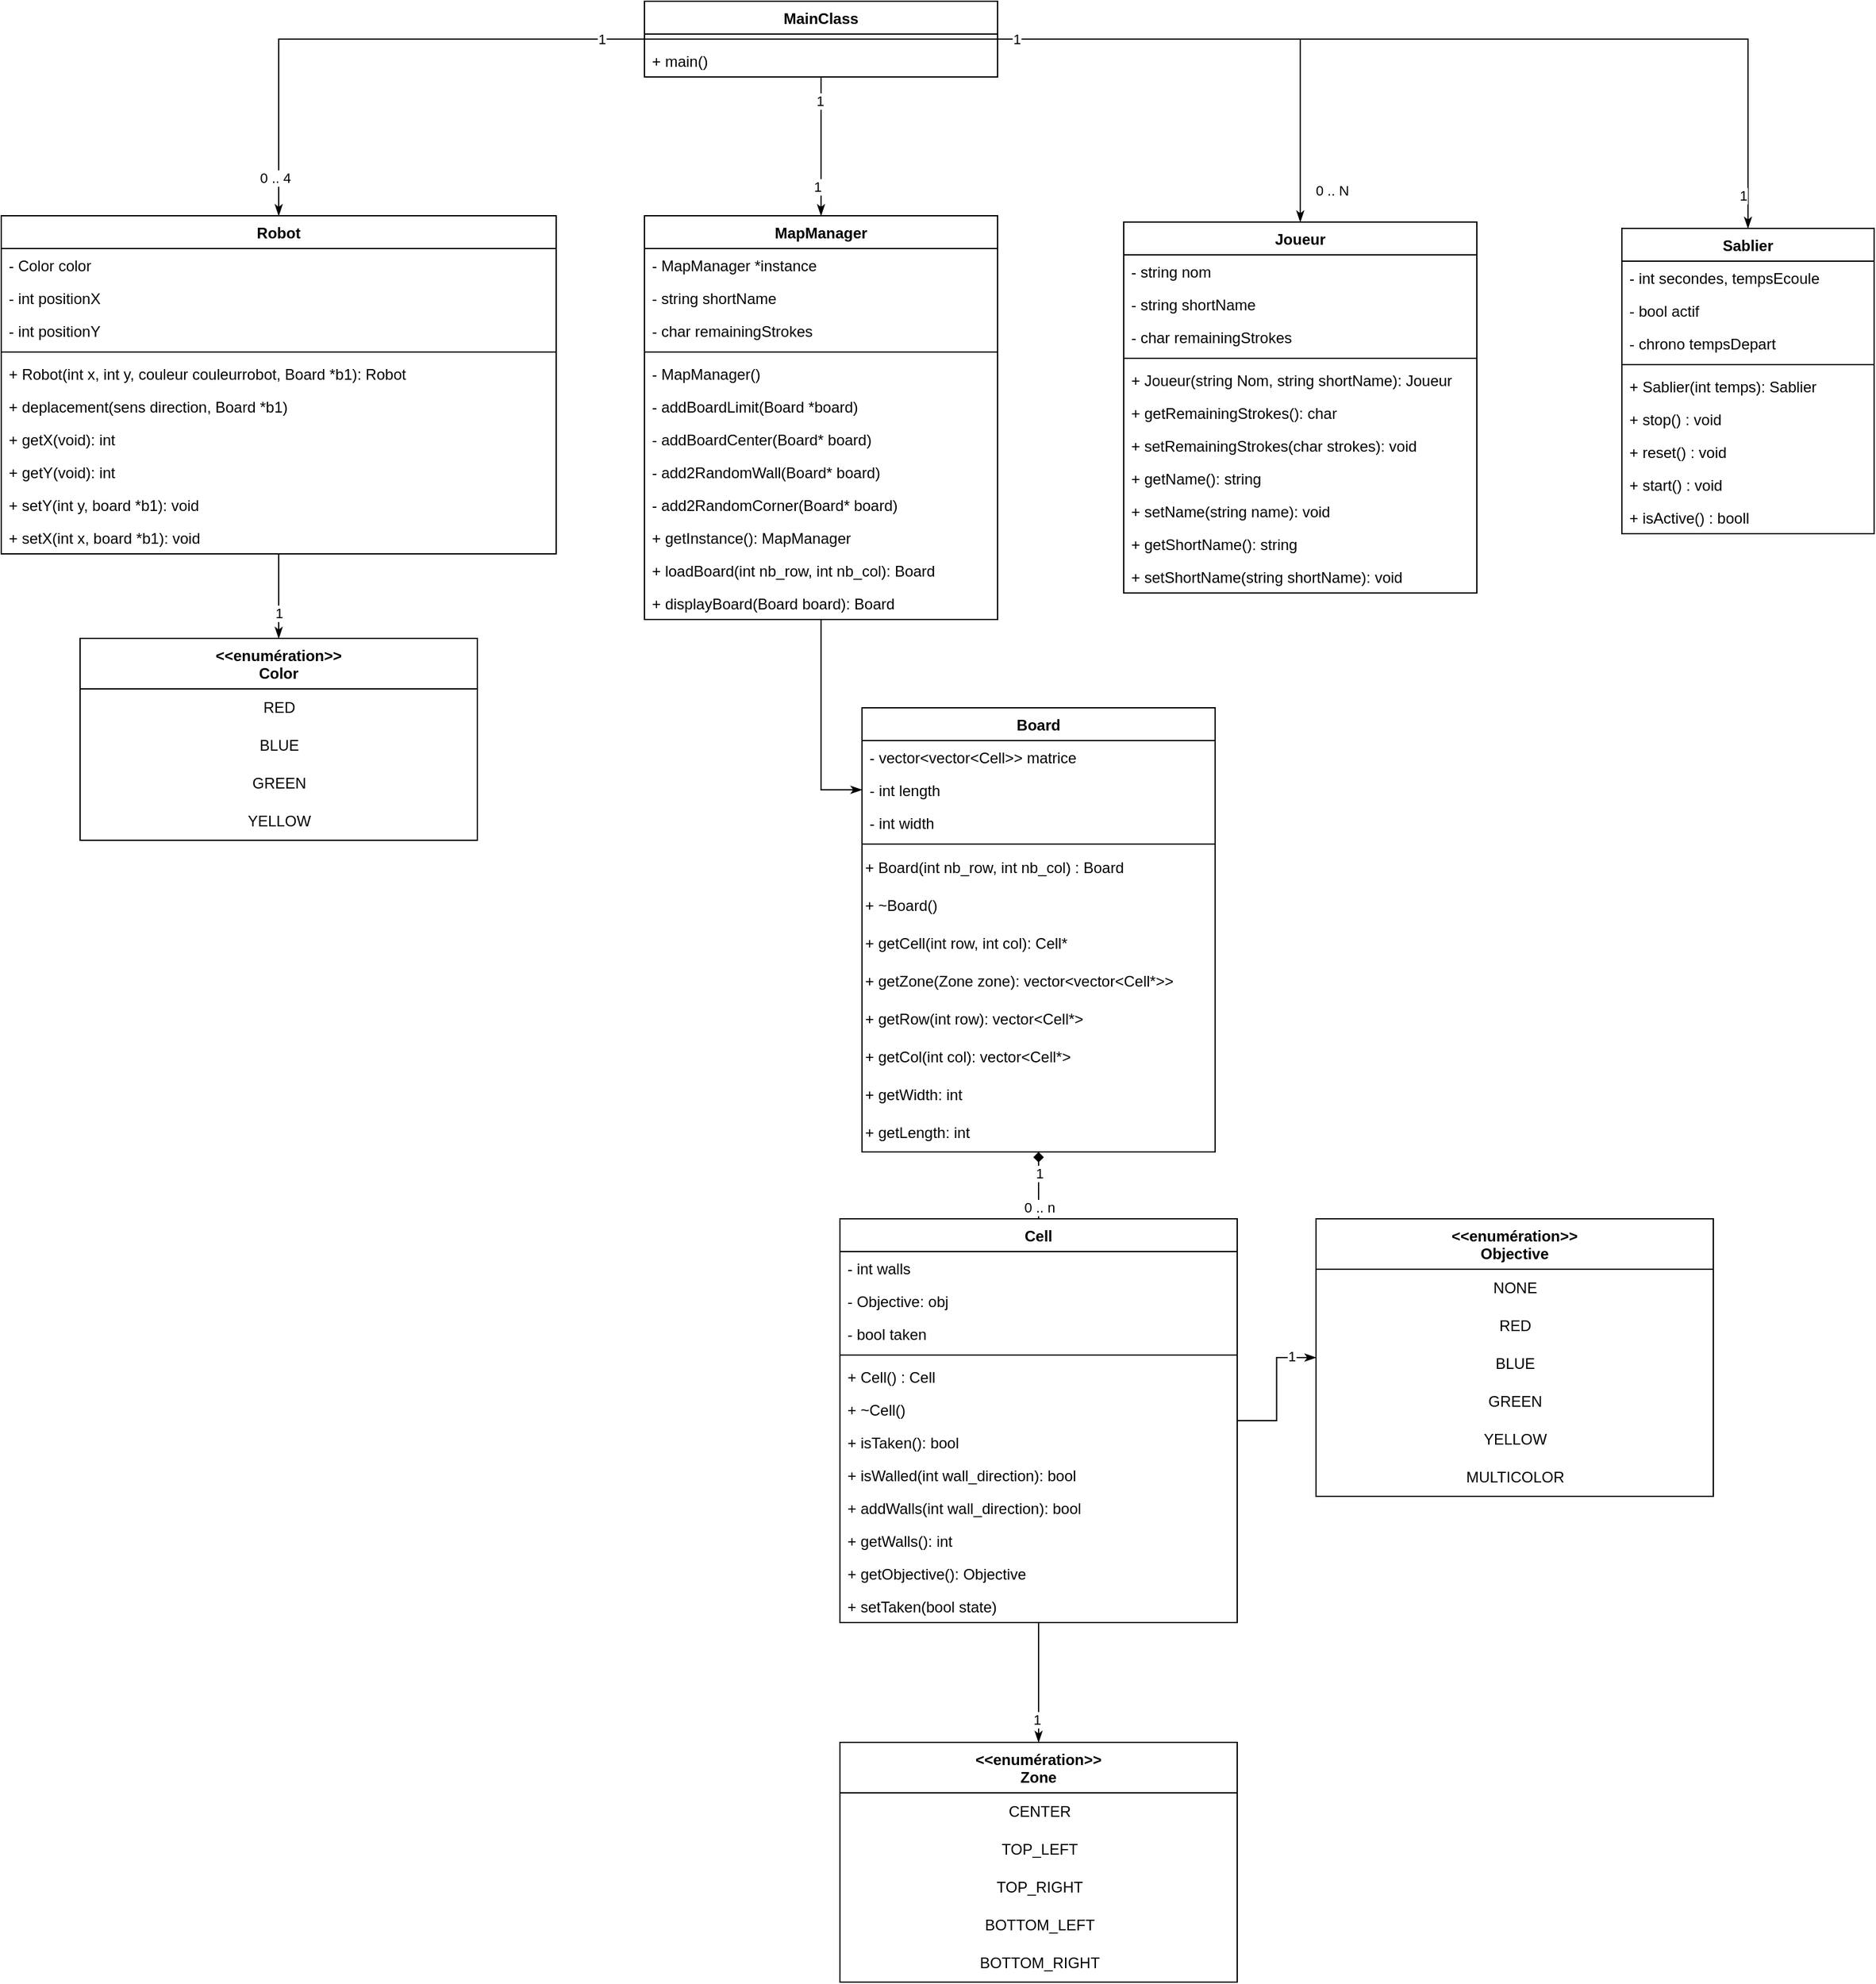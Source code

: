 <mxfile version="20.8.16" type="device"><diagram id="C5RBs43oDa-KdzZeNtuy" name="Page-1"><mxGraphModel dx="2590" dy="3853" grid="1" gridSize="5" guides="1" tooltips="1" connect="1" arrows="1" fold="1" page="1" pageScale="1" pageWidth="827" pageHeight="1169" math="0" shadow="0"><root><mxCell id="WIyWlLk6GJQsqaUBKTNV-0"/><mxCell id="WIyWlLk6GJQsqaUBKTNV-1" parent="WIyWlLk6GJQsqaUBKTNV-0"/><mxCell id="kGTKdqGAtXXIWbEYTYYq-64" style="edgeStyle=orthogonalEdgeStyle;rounded=0;orthogonalLoop=1;jettySize=auto;html=1;entryX=0.5;entryY=0;entryDx=0;entryDy=0;endArrow=classicThin;endFill=1;" edge="1" parent="WIyWlLk6GJQsqaUBKTNV-1" source="GsOjT6ji4VNVu-HKlKDl-31" target="kGTKdqGAtXXIWbEYTYYq-52"><mxGeometry relative="1" as="geometry"/></mxCell><mxCell id="kGTKdqGAtXXIWbEYTYYq-89" value="1" style="edgeLabel;html=1;align=center;verticalAlign=middle;resizable=0;points=[];" vertex="1" connectable="0" parent="kGTKdqGAtXXIWbEYTYYq-64"><mxGeometry x="0.223" y="1" relative="1" as="geometry"><mxPoint x="-1" y="6" as="offset"/></mxGeometry></mxCell><mxCell id="GsOjT6ji4VNVu-HKlKDl-31" value="Robot" style="swimlane;fontStyle=1;align=center;verticalAlign=top;childLayout=stackLayout;horizontal=1;startSize=26;horizontalStack=0;resizeParent=1;resizeParentMax=0;resizeLast=0;collapsible=1;marginBottom=0;" parent="WIyWlLk6GJQsqaUBKTNV-1" vertex="1"><mxGeometry x="45" y="-1730" width="440" height="268" as="geometry"/></mxCell><mxCell id="GsOjT6ji4VNVu-HKlKDl-32" value="- Color color" style="text;strokeColor=none;fillColor=none;align=left;verticalAlign=top;spacingLeft=4;spacingRight=4;overflow=hidden;rotatable=0;points=[[0,0.5],[1,0.5]];portConstraint=eastwest;" parent="GsOjT6ji4VNVu-HKlKDl-31" vertex="1"><mxGeometry y="26" width="440" height="26" as="geometry"/></mxCell><mxCell id="GsOjT6ji4VNVu-HKlKDl-35" value="- int positionX" style="text;strokeColor=none;fillColor=none;align=left;verticalAlign=top;spacingLeft=4;spacingRight=4;overflow=hidden;rotatable=0;points=[[0,0.5],[1,0.5]];portConstraint=eastwest;" parent="GsOjT6ji4VNVu-HKlKDl-31" vertex="1"><mxGeometry y="52" width="440" height="26" as="geometry"/></mxCell><mxCell id="kGTKdqGAtXXIWbEYTYYq-59" value="- int positionY" style="text;strokeColor=none;fillColor=none;align=left;verticalAlign=top;spacingLeft=4;spacingRight=4;overflow=hidden;rotatable=0;points=[[0,0.5],[1,0.5]];portConstraint=eastwest;" vertex="1" parent="GsOjT6ji4VNVu-HKlKDl-31"><mxGeometry y="78" width="440" height="26" as="geometry"/></mxCell><mxCell id="GsOjT6ji4VNVu-HKlKDl-33" value="" style="line;strokeWidth=1;fillColor=none;align=left;verticalAlign=middle;spacingTop=-1;spacingLeft=3;spacingRight=3;rotatable=0;labelPosition=right;points=[];portConstraint=eastwest;strokeColor=inherit;" parent="GsOjT6ji4VNVu-HKlKDl-31" vertex="1"><mxGeometry y="104" width="440" height="8" as="geometry"/></mxCell><mxCell id="GsOjT6ji4VNVu-HKlKDl-34" value="+ Robot(int x, int y, couleur couleurrobot, Board *b1): Robot" style="text;strokeColor=none;fillColor=none;align=left;verticalAlign=top;spacingLeft=4;spacingRight=4;overflow=hidden;rotatable=0;points=[[0,0.5],[1,0.5]];portConstraint=eastwest;" parent="GsOjT6ji4VNVu-HKlKDl-31" vertex="1"><mxGeometry y="112" width="440" height="26" as="geometry"/></mxCell><mxCell id="GsOjT6ji4VNVu-HKlKDl-37" value="+ deplacement(sens direction, Board *b1)" style="text;strokeColor=none;fillColor=none;align=left;verticalAlign=top;spacingLeft=4;spacingRight=4;overflow=hidden;rotatable=0;points=[[0,0.5],[1,0.5]];portConstraint=eastwest;" parent="GsOjT6ji4VNVu-HKlKDl-31" vertex="1"><mxGeometry y="138" width="440" height="26" as="geometry"/></mxCell><mxCell id="P2Kz9CgFFw4W3umTqdZ6-0" value="+ getX(void): int" style="text;strokeColor=none;fillColor=none;align=left;verticalAlign=top;spacingLeft=4;spacingRight=4;overflow=hidden;rotatable=0;points=[[0,0.5],[1,0.5]];portConstraint=eastwest;" parent="GsOjT6ji4VNVu-HKlKDl-31" vertex="1"><mxGeometry y="164" width="440" height="26" as="geometry"/></mxCell><mxCell id="P2Kz9CgFFw4W3umTqdZ6-1" value="+ getY(void): int" style="text;strokeColor=none;fillColor=none;align=left;verticalAlign=top;spacingLeft=4;spacingRight=4;overflow=hidden;rotatable=0;points=[[0,0.5],[1,0.5]];portConstraint=eastwest;" parent="GsOjT6ji4VNVu-HKlKDl-31" vertex="1"><mxGeometry y="190" width="440" height="26" as="geometry"/></mxCell><mxCell id="P2Kz9CgFFw4W3umTqdZ6-2" value="+ setY(int y, board *b1): void" style="text;strokeColor=none;fillColor=none;align=left;verticalAlign=top;spacingLeft=4;spacingRight=4;overflow=hidden;rotatable=0;points=[[0,0.5],[1,0.5]];portConstraint=eastwest;" parent="GsOjT6ji4VNVu-HKlKDl-31" vertex="1"><mxGeometry y="216" width="440" height="26" as="geometry"/></mxCell><mxCell id="P2Kz9CgFFw4W3umTqdZ6-3" value="+ setX(int x, board *b1): void" style="text;strokeColor=none;fillColor=none;align=left;verticalAlign=top;spacingLeft=4;spacingRight=4;overflow=hidden;rotatable=0;points=[[0,0.5],[1,0.5]];portConstraint=eastwest;" parent="GsOjT6ji4VNVu-HKlKDl-31" vertex="1"><mxGeometry y="242" width="440" height="26" as="geometry"/></mxCell><mxCell id="GsOjT6ji4VNVu-HKlKDl-38" value="Sablier" style="swimlane;fontStyle=1;align=center;verticalAlign=top;childLayout=stackLayout;horizontal=1;startSize=26;horizontalStack=0;resizeParent=1;resizeParentMax=0;resizeLast=0;collapsible=1;marginBottom=0;" parent="WIyWlLk6GJQsqaUBKTNV-1" vertex="1"><mxGeometry x="1330" y="-1720" width="200" height="242" as="geometry"/></mxCell><mxCell id="GsOjT6ji4VNVu-HKlKDl-39" value="- int secondes, tempsEcoule&#10;" style="text;strokeColor=none;fillColor=none;align=left;verticalAlign=top;spacingLeft=4;spacingRight=4;overflow=hidden;rotatable=0;points=[[0,0.5],[1,0.5]];portConstraint=eastwest;" parent="GsOjT6ji4VNVu-HKlKDl-38" vertex="1"><mxGeometry y="26" width="200" height="26" as="geometry"/></mxCell><mxCell id="GsOjT6ji4VNVu-HKlKDl-40" value="- bool actif" style="text;strokeColor=none;fillColor=none;align=left;verticalAlign=top;spacingLeft=4;spacingRight=4;overflow=hidden;rotatable=0;points=[[0,0.5],[1,0.5]];portConstraint=eastwest;" parent="GsOjT6ji4VNVu-HKlKDl-38" vertex="1"><mxGeometry y="52" width="200" height="26" as="geometry"/></mxCell><mxCell id="P2Kz9CgFFw4W3umTqdZ6-4" value="- chrono tempsDepart" style="text;strokeColor=none;fillColor=none;align=left;verticalAlign=top;spacingLeft=4;spacingRight=4;overflow=hidden;rotatable=0;points=[[0,0.5],[1,0.5]];portConstraint=eastwest;" parent="GsOjT6ji4VNVu-HKlKDl-38" vertex="1"><mxGeometry y="78" width="200" height="26" as="geometry"/></mxCell><mxCell id="GsOjT6ji4VNVu-HKlKDl-41" value="" style="line;strokeWidth=1;fillColor=none;align=left;verticalAlign=middle;spacingTop=-1;spacingLeft=3;spacingRight=3;rotatable=0;labelPosition=right;points=[];portConstraint=eastwest;strokeColor=inherit;" parent="GsOjT6ji4VNVu-HKlKDl-38" vertex="1"><mxGeometry y="104" width="200" height="8" as="geometry"/></mxCell><mxCell id="GsOjT6ji4VNVu-HKlKDl-42" value="+ Sablier(int temps): Sablier" style="text;strokeColor=none;fillColor=none;align=left;verticalAlign=top;spacingLeft=4;spacingRight=4;overflow=hidden;rotatable=0;points=[[0,0.5],[1,0.5]];portConstraint=eastwest;" parent="GsOjT6ji4VNVu-HKlKDl-38" vertex="1"><mxGeometry y="112" width="200" height="26" as="geometry"/></mxCell><mxCell id="GsOjT6ji4VNVu-HKlKDl-45" value="+ stop() : void" style="text;strokeColor=none;fillColor=none;align=left;verticalAlign=top;spacingLeft=4;spacingRight=4;overflow=hidden;rotatable=0;points=[[0,0.5],[1,0.5]];portConstraint=eastwest;" parent="GsOjT6ji4VNVu-HKlKDl-38" vertex="1"><mxGeometry y="138" width="200" height="26" as="geometry"/></mxCell><mxCell id="GsOjT6ji4VNVu-HKlKDl-46" value="+ reset() : void" style="text;strokeColor=none;fillColor=none;align=left;verticalAlign=top;spacingLeft=4;spacingRight=4;overflow=hidden;rotatable=0;points=[[0,0.5],[1,0.5]];portConstraint=eastwest;" parent="GsOjT6ji4VNVu-HKlKDl-38" vertex="1"><mxGeometry y="164" width="200" height="26" as="geometry"/></mxCell><mxCell id="GsOjT6ji4VNVu-HKlKDl-43" value="+ start() : void" style="text;strokeColor=none;fillColor=none;align=left;verticalAlign=top;spacingLeft=4;spacingRight=4;overflow=hidden;rotatable=0;points=[[0,0.5],[1,0.5]];portConstraint=eastwest;" parent="GsOjT6ji4VNVu-HKlKDl-38" vertex="1"><mxGeometry y="190" width="200" height="26" as="geometry"/></mxCell><mxCell id="GsOjT6ji4VNVu-HKlKDl-44" value="+ isActive() : booll" style="text;strokeColor=none;fillColor=none;align=left;verticalAlign=top;spacingLeft=4;spacingRight=4;overflow=hidden;rotatable=0;points=[[0,0.5],[1,0.5]];portConstraint=eastwest;" parent="GsOjT6ji4VNVu-HKlKDl-38" vertex="1"><mxGeometry y="216" width="200" height="26" as="geometry"/></mxCell><mxCell id="GsOjT6ji4VNVu-HKlKDl-47" value="Joueur" style="swimlane;fontStyle=1;align=center;verticalAlign=top;childLayout=stackLayout;horizontal=1;startSize=26;horizontalStack=0;resizeParent=1;resizeParentMax=0;resizeLast=0;collapsible=1;marginBottom=0;" parent="WIyWlLk6GJQsqaUBKTNV-1" vertex="1"><mxGeometry x="935" y="-1725" width="280" height="294" as="geometry"/></mxCell><mxCell id="GsOjT6ji4VNVu-HKlKDl-48" value="- string nom" style="text;strokeColor=none;fillColor=none;align=left;verticalAlign=top;spacingLeft=4;spacingRight=4;overflow=hidden;rotatable=0;points=[[0,0.5],[1,0.5]];portConstraint=eastwest;" parent="GsOjT6ji4VNVu-HKlKDl-47" vertex="1"><mxGeometry y="26" width="280" height="26" as="geometry"/></mxCell><mxCell id="GsOjT6ji4VNVu-HKlKDl-49" value="- string shortName" style="text;strokeColor=none;fillColor=none;align=left;verticalAlign=top;spacingLeft=4;spacingRight=4;overflow=hidden;rotatable=0;points=[[0,0.5],[1,0.5]];portConstraint=eastwest;" parent="GsOjT6ji4VNVu-HKlKDl-47" vertex="1"><mxGeometry y="52" width="280" height="26" as="geometry"/></mxCell><mxCell id="GsOjT6ji4VNVu-HKlKDl-53" value="- char remainingStrokes" style="text;strokeColor=none;fillColor=none;align=left;verticalAlign=top;spacingLeft=4;spacingRight=4;overflow=hidden;rotatable=0;points=[[0,0.5],[1,0.5]];portConstraint=eastwest;" parent="GsOjT6ji4VNVu-HKlKDl-47" vertex="1"><mxGeometry y="78" width="280" height="26" as="geometry"/></mxCell><mxCell id="GsOjT6ji4VNVu-HKlKDl-50" value="" style="line;strokeWidth=1;fillColor=none;align=left;verticalAlign=middle;spacingTop=-1;spacingLeft=3;spacingRight=3;rotatable=0;labelPosition=right;points=[];portConstraint=eastwest;strokeColor=inherit;" parent="GsOjT6ji4VNVu-HKlKDl-47" vertex="1"><mxGeometry y="104" width="280" height="8" as="geometry"/></mxCell><mxCell id="GsOjT6ji4VNVu-HKlKDl-51" value="+ Joueur(string Nom, string shortName): Joueur" style="text;strokeColor=none;fillColor=none;align=left;verticalAlign=top;spacingLeft=4;spacingRight=4;overflow=hidden;rotatable=0;points=[[0,0.5],[1,0.5]];portConstraint=eastwest;" parent="GsOjT6ji4VNVu-HKlKDl-47" vertex="1"><mxGeometry y="112" width="280" height="26" as="geometry"/></mxCell><mxCell id="GsOjT6ji4VNVu-HKlKDl-54" value="+ getRemainingStrokes(): char" style="text;strokeColor=none;fillColor=none;align=left;verticalAlign=top;spacingLeft=4;spacingRight=4;overflow=hidden;rotatable=0;points=[[0,0.5],[1,0.5]];portConstraint=eastwest;" parent="GsOjT6ji4VNVu-HKlKDl-47" vertex="1"><mxGeometry y="138" width="280" height="26" as="geometry"/></mxCell><mxCell id="GsOjT6ji4VNVu-HKlKDl-55" value="+ setRemainingStrokes(char strokes): void" style="text;strokeColor=none;fillColor=none;align=left;verticalAlign=top;spacingLeft=4;spacingRight=4;overflow=hidden;rotatable=0;points=[[0,0.5],[1,0.5]];portConstraint=eastwest;" parent="GsOjT6ji4VNVu-HKlKDl-47" vertex="1"><mxGeometry y="164" width="280" height="26" as="geometry"/></mxCell><mxCell id="GsOjT6ji4VNVu-HKlKDl-56" value="+ getName(): string" style="text;strokeColor=none;fillColor=none;align=left;verticalAlign=top;spacingLeft=4;spacingRight=4;overflow=hidden;rotatable=0;points=[[0,0.5],[1,0.5]];portConstraint=eastwest;" parent="GsOjT6ji4VNVu-HKlKDl-47" vertex="1"><mxGeometry y="190" width="280" height="26" as="geometry"/></mxCell><mxCell id="GsOjT6ji4VNVu-HKlKDl-58" value="+ setName(string name): void" style="text;strokeColor=none;fillColor=none;align=left;verticalAlign=top;spacingLeft=4;spacingRight=4;overflow=hidden;rotatable=0;points=[[0,0.5],[1,0.5]];portConstraint=eastwest;" parent="GsOjT6ji4VNVu-HKlKDl-47" vertex="1"><mxGeometry y="216" width="280" height="26" as="geometry"/></mxCell><mxCell id="GsOjT6ji4VNVu-HKlKDl-59" value="+ getShortName(): string" style="text;strokeColor=none;fillColor=none;align=left;verticalAlign=top;spacingLeft=4;spacingRight=4;overflow=hidden;rotatable=0;points=[[0,0.5],[1,0.5]];portConstraint=eastwest;" parent="GsOjT6ji4VNVu-HKlKDl-47" vertex="1"><mxGeometry y="242" width="280" height="26" as="geometry"/></mxCell><mxCell id="GsOjT6ji4VNVu-HKlKDl-57" value="+ setShortName(string shortName): void" style="text;strokeColor=none;fillColor=none;align=left;verticalAlign=top;spacingLeft=4;spacingRight=4;overflow=hidden;rotatable=0;points=[[0,0.5],[1,0.5]];portConstraint=eastwest;" parent="GsOjT6ji4VNVu-HKlKDl-47" vertex="1"><mxGeometry y="268" width="280" height="26" as="geometry"/></mxCell><mxCell id="kGTKdqGAtXXIWbEYTYYq-62" style="edgeStyle=orthogonalEdgeStyle;rounded=0;orthogonalLoop=1;jettySize=auto;html=1;entryX=0;entryY=0.5;entryDx=0;entryDy=0;endArrow=classicThin;endFill=1;" edge="1" parent="WIyWlLk6GJQsqaUBKTNV-1" source="GsOjT6ji4VNVu-HKlKDl-60" target="kGTKdqGAtXXIWbEYTYYq-40"><mxGeometry relative="1" as="geometry"/></mxCell><mxCell id="GsOjT6ji4VNVu-HKlKDl-60" value="MapManager" style="swimlane;fontStyle=1;align=center;verticalAlign=top;childLayout=stackLayout;horizontal=1;startSize=26;horizontalStack=0;resizeParent=1;resizeParentMax=0;resizeLast=0;collapsible=1;marginBottom=0;" parent="WIyWlLk6GJQsqaUBKTNV-1" vertex="1"><mxGeometry x="555" y="-1730" width="280" height="320" as="geometry"/></mxCell><mxCell id="GsOjT6ji4VNVu-HKlKDl-61" value="- MapManager *instance" style="text;strokeColor=none;fillColor=none;align=left;verticalAlign=top;spacingLeft=4;spacingRight=4;overflow=hidden;rotatable=0;points=[[0,0.5],[1,0.5]];portConstraint=eastwest;" parent="GsOjT6ji4VNVu-HKlKDl-60" vertex="1"><mxGeometry y="26" width="280" height="26" as="geometry"/></mxCell><mxCell id="GsOjT6ji4VNVu-HKlKDl-62" value="- string shortName" style="text;strokeColor=none;fillColor=none;align=left;verticalAlign=top;spacingLeft=4;spacingRight=4;overflow=hidden;rotatable=0;points=[[0,0.5],[1,0.5]];portConstraint=eastwest;" parent="GsOjT6ji4VNVu-HKlKDl-60" vertex="1"><mxGeometry y="52" width="280" height="26" as="geometry"/></mxCell><mxCell id="GsOjT6ji4VNVu-HKlKDl-63" value="- char remainingStrokes" style="text;strokeColor=none;fillColor=none;align=left;verticalAlign=top;spacingLeft=4;spacingRight=4;overflow=hidden;rotatable=0;points=[[0,0.5],[1,0.5]];portConstraint=eastwest;" parent="GsOjT6ji4VNVu-HKlKDl-60" vertex="1"><mxGeometry y="78" width="280" height="26" as="geometry"/></mxCell><mxCell id="GsOjT6ji4VNVu-HKlKDl-64" value="" style="line;strokeWidth=1;fillColor=none;align=left;verticalAlign=middle;spacingTop=-1;spacingLeft=3;spacingRight=3;rotatable=0;labelPosition=right;points=[];portConstraint=eastwest;strokeColor=inherit;" parent="GsOjT6ji4VNVu-HKlKDl-60" vertex="1"><mxGeometry y="104" width="280" height="8" as="geometry"/></mxCell><mxCell id="GsOjT6ji4VNVu-HKlKDl-72" value="- MapManager()" style="text;strokeColor=none;fillColor=none;align=left;verticalAlign=top;spacingLeft=4;spacingRight=4;overflow=hidden;rotatable=0;points=[[0,0.5],[1,0.5]];portConstraint=eastwest;" parent="GsOjT6ji4VNVu-HKlKDl-60" vertex="1"><mxGeometry y="112" width="280" height="26" as="geometry"/></mxCell><mxCell id="GsOjT6ji4VNVu-HKlKDl-73" value="- addBoardLimit(Board *board)" style="text;strokeColor=none;fillColor=none;align=left;verticalAlign=top;spacingLeft=4;spacingRight=4;overflow=hidden;rotatable=0;points=[[0,0.5],[1,0.5]];portConstraint=eastwest;" parent="GsOjT6ji4VNVu-HKlKDl-60" vertex="1"><mxGeometry y="138" width="280" height="26" as="geometry"/></mxCell><mxCell id="kGTKdqGAtXXIWbEYTYYq-48" value="- addBoardCenter(Board* board)" style="text;strokeColor=none;fillColor=none;align=left;verticalAlign=top;spacingLeft=4;spacingRight=4;overflow=hidden;rotatable=0;points=[[0,0.5],[1,0.5]];portConstraint=eastwest;" vertex="1" parent="GsOjT6ji4VNVu-HKlKDl-60"><mxGeometry y="164" width="280" height="26" as="geometry"/></mxCell><mxCell id="GsOjT6ji4VNVu-HKlKDl-65" value="- add2RandomWall(Board* board) " style="text;strokeColor=none;fillColor=none;align=left;verticalAlign=top;spacingLeft=4;spacingRight=4;overflow=hidden;rotatable=0;points=[[0,0.5],[1,0.5]];portConstraint=eastwest;" parent="GsOjT6ji4VNVu-HKlKDl-60" vertex="1"><mxGeometry y="190" width="280" height="26" as="geometry"/></mxCell><mxCell id="kGTKdqGAtXXIWbEYTYYq-49" value="- add2RandomCorner(Board* board)" style="text;strokeColor=none;fillColor=none;align=left;verticalAlign=top;spacingLeft=4;spacingRight=4;overflow=hidden;rotatable=0;points=[[0,0.5],[1,0.5]];portConstraint=eastwest;" vertex="1" parent="GsOjT6ji4VNVu-HKlKDl-60"><mxGeometry y="216" width="280" height="26" as="geometry"/></mxCell><mxCell id="molAzgWvXeFRS4_ig-Ns-0" value="+ getInstance(): MapManager" style="text;strokeColor=none;fillColor=none;align=left;verticalAlign=top;spacingLeft=4;spacingRight=4;overflow=hidden;rotatable=0;points=[[0,0.5],[1,0.5]];portConstraint=eastwest;" parent="GsOjT6ji4VNVu-HKlKDl-60" vertex="1"><mxGeometry y="242" width="280" height="26" as="geometry"/></mxCell><mxCell id="kGTKdqGAtXXIWbEYTYYq-51" value="+ loadBoard(int nb_row, int nb_col): Board " style="text;strokeColor=none;fillColor=none;align=left;verticalAlign=top;spacingLeft=4;spacingRight=4;overflow=hidden;rotatable=0;points=[[0,0.5],[1,0.5]];portConstraint=eastwest;" vertex="1" parent="GsOjT6ji4VNVu-HKlKDl-60"><mxGeometry y="268" width="280" height="26" as="geometry"/></mxCell><mxCell id="kGTKdqGAtXXIWbEYTYYq-50" value="+ displayBoard(Board board): Board" style="text;strokeColor=none;fillColor=none;align=left;verticalAlign=top;spacingLeft=4;spacingRight=4;overflow=hidden;rotatable=0;points=[[0,0.5],[1,0.5]];portConstraint=eastwest;" vertex="1" parent="GsOjT6ji4VNVu-HKlKDl-60"><mxGeometry y="294" width="280" height="26" as="geometry"/></mxCell><mxCell id="kGTKdqGAtXXIWbEYTYYq-61" style="edgeStyle=orthogonalEdgeStyle;rounded=0;orthogonalLoop=1;jettySize=auto;html=1;entryX=0.5;entryY=1;entryDx=0;entryDy=0;endArrow=diamond;endFill=1;" edge="1" parent="WIyWlLk6GJQsqaUBKTNV-1" source="GsOjT6ji4VNVu-HKlKDl-74" target="kGTKdqGAtXXIWbEYTYYq-33"><mxGeometry relative="1" as="geometry"/></mxCell><mxCell id="kGTKdqGAtXXIWbEYTYYq-90" value="0 .. n" style="edgeLabel;html=1;align=center;verticalAlign=middle;resizable=0;points=[];" vertex="1" connectable="0" parent="kGTKdqGAtXXIWbEYTYYq-61"><mxGeometry x="-0.746" relative="1" as="geometry"><mxPoint y="-3" as="offset"/></mxGeometry></mxCell><mxCell id="kGTKdqGAtXXIWbEYTYYq-91" value="1" style="edgeLabel;html=1;align=center;verticalAlign=middle;resizable=0;points=[];" vertex="1" connectable="0" parent="kGTKdqGAtXXIWbEYTYYq-61"><mxGeometry x="0.386" relative="1" as="geometry"><mxPoint as="offset"/></mxGeometry></mxCell><mxCell id="kGTKdqGAtXXIWbEYTYYq-63" style="edgeStyle=orthogonalEdgeStyle;rounded=0;orthogonalLoop=1;jettySize=auto;html=1;entryX=0.5;entryY=0;entryDx=0;entryDy=0;endArrow=classicThin;endFill=1;" edge="1" parent="WIyWlLk6GJQsqaUBKTNV-1" source="GsOjT6ji4VNVu-HKlKDl-74" target="kGTKdqGAtXXIWbEYTYYq-41"><mxGeometry relative="1" as="geometry"/></mxCell><mxCell id="kGTKdqGAtXXIWbEYTYYq-93" value="1" style="edgeLabel;html=1;align=center;verticalAlign=middle;resizable=0;points=[];" vertex="1" connectable="0" parent="kGTKdqGAtXXIWbEYTYYq-63"><mxGeometry x="0.618" y="-2" relative="1" as="geometry"><mxPoint as="offset"/></mxGeometry></mxCell><mxCell id="kGTKdqGAtXXIWbEYTYYq-77" style="edgeStyle=orthogonalEdgeStyle;rounded=0;orthogonalLoop=1;jettySize=auto;html=1;endArrow=classicThin;endFill=1;" edge="1" parent="WIyWlLk6GJQsqaUBKTNV-1" source="GsOjT6ji4VNVu-HKlKDl-74" target="kGTKdqGAtXXIWbEYTYYq-0"><mxGeometry relative="1" as="geometry"/></mxCell><mxCell id="kGTKdqGAtXXIWbEYTYYq-92" value="1" style="edgeLabel;html=1;align=center;verticalAlign=middle;resizable=0;points=[];" vertex="1" connectable="0" parent="kGTKdqGAtXXIWbEYTYYq-77"><mxGeometry x="0.643" y="1" relative="1" as="geometry"><mxPoint as="offset"/></mxGeometry></mxCell><mxCell id="GsOjT6ji4VNVu-HKlKDl-74" value="Cell" style="swimlane;fontStyle=1;align=center;verticalAlign=top;childLayout=stackLayout;horizontal=1;startSize=26;horizontalStack=0;resizeParent=1;resizeParentMax=0;resizeLast=0;collapsible=1;marginBottom=0;" parent="WIyWlLk6GJQsqaUBKTNV-1" vertex="1"><mxGeometry x="710" y="-935" width="315" height="320" as="geometry"/></mxCell><mxCell id="GsOjT6ji4VNVu-HKlKDl-82" value="- int walls" style="text;strokeColor=none;fillColor=none;align=left;verticalAlign=top;spacingLeft=4;spacingRight=4;overflow=hidden;rotatable=0;points=[[0,0.5],[1,0.5]];portConstraint=eastwest;" parent="GsOjT6ji4VNVu-HKlKDl-74" vertex="1"><mxGeometry y="26" width="315" height="26" as="geometry"/></mxCell><mxCell id="GsOjT6ji4VNVu-HKlKDl-85" value="- Objective: obj" style="text;strokeColor=none;fillColor=none;align=left;verticalAlign=top;spacingLeft=4;spacingRight=4;overflow=hidden;rotatable=0;points=[[0,0.5],[1,0.5]];portConstraint=eastwest;" parent="GsOjT6ji4VNVu-HKlKDl-74" vertex="1"><mxGeometry y="52" width="315" height="26" as="geometry"/></mxCell><mxCell id="GsOjT6ji4VNVu-HKlKDl-86" value="- bool taken" style="text;strokeColor=none;fillColor=none;align=left;verticalAlign=top;spacingLeft=4;spacingRight=4;overflow=hidden;rotatable=0;points=[[0,0.5],[1,0.5]];portConstraint=eastwest;" parent="GsOjT6ji4VNVu-HKlKDl-74" vertex="1"><mxGeometry y="78" width="315" height="26" as="geometry"/></mxCell><mxCell id="GsOjT6ji4VNVu-HKlKDl-78" value="" style="line;strokeWidth=1;fillColor=none;align=left;verticalAlign=middle;spacingTop=-1;spacingLeft=3;spacingRight=3;rotatable=0;labelPosition=right;points=[];portConstraint=eastwest;strokeColor=inherit;" parent="GsOjT6ji4VNVu-HKlKDl-74" vertex="1"><mxGeometry y="104" width="315" height="8" as="geometry"/></mxCell><mxCell id="GsOjT6ji4VNVu-HKlKDl-83" value="+ Cell() : Cell" style="text;strokeColor=none;fillColor=none;align=left;verticalAlign=top;spacingLeft=4;spacingRight=4;overflow=hidden;rotatable=0;points=[[0,0.5],[1,0.5]];portConstraint=eastwest;" parent="GsOjT6ji4VNVu-HKlKDl-74" vertex="1"><mxGeometry y="112" width="315" height="26" as="geometry"/></mxCell><mxCell id="kGTKdqGAtXXIWbEYTYYq-21" value="+ ~Cell()" style="text;strokeColor=none;fillColor=none;align=left;verticalAlign=top;spacingLeft=4;spacingRight=4;overflow=hidden;rotatable=0;points=[[0,0.5],[1,0.5]];portConstraint=eastwest;" vertex="1" parent="GsOjT6ji4VNVu-HKlKDl-74"><mxGeometry y="138" width="315" height="26" as="geometry"/></mxCell><mxCell id="GsOjT6ji4VNVu-HKlKDl-87" value="+ isTaken(): bool" style="text;strokeColor=none;fillColor=none;align=left;verticalAlign=top;spacingLeft=4;spacingRight=4;overflow=hidden;rotatable=0;points=[[0,0.5],[1,0.5]];portConstraint=eastwest;" parent="GsOjT6ji4VNVu-HKlKDl-74" vertex="1"><mxGeometry y="164" width="315" height="26" as="geometry"/></mxCell><mxCell id="GsOjT6ji4VNVu-HKlKDl-92" value="+ isWalled(int wall_direction): bool" style="text;strokeColor=none;fillColor=none;align=left;verticalAlign=top;spacingLeft=4;spacingRight=4;overflow=hidden;rotatable=0;points=[[0,0.5],[1,0.5]];portConstraint=eastwest;" parent="GsOjT6ji4VNVu-HKlKDl-74" vertex="1"><mxGeometry y="190" width="315" height="26" as="geometry"/></mxCell><mxCell id="GsOjT6ji4VNVu-HKlKDl-89" value="+ addWalls(int wall_direction): bool" style="text;strokeColor=none;fillColor=none;align=left;verticalAlign=top;spacingLeft=4;spacingRight=4;overflow=hidden;rotatable=0;points=[[0,0.5],[1,0.5]];portConstraint=eastwest;" parent="GsOjT6ji4VNVu-HKlKDl-74" vertex="1"><mxGeometry y="216" width="315" height="26" as="geometry"/></mxCell><mxCell id="GsOjT6ji4VNVu-HKlKDl-88" value="+ getWalls(): int" style="text;strokeColor=none;fillColor=none;align=left;verticalAlign=top;spacingLeft=4;spacingRight=4;overflow=hidden;rotatable=0;points=[[0,0.5],[1,0.5]];portConstraint=eastwest;" parent="GsOjT6ji4VNVu-HKlKDl-74" vertex="1"><mxGeometry y="242" width="315" height="26" as="geometry"/></mxCell><mxCell id="GsOjT6ji4VNVu-HKlKDl-90" value="+ getObjective(): Objective" style="text;strokeColor=none;fillColor=none;align=left;verticalAlign=top;spacingLeft=4;spacingRight=4;overflow=hidden;rotatable=0;points=[[0,0.5],[1,0.5]];portConstraint=eastwest;" parent="GsOjT6ji4VNVu-HKlKDl-74" vertex="1"><mxGeometry y="268" width="315" height="26" as="geometry"/></mxCell><mxCell id="kGTKdqGAtXXIWbEYTYYq-22" value="+ setTaken(bool state)" style="text;strokeColor=none;fillColor=none;align=left;verticalAlign=top;spacingLeft=4;spacingRight=4;overflow=hidden;rotatable=0;points=[[0,0.5],[1,0.5]];portConstraint=eastwest;" vertex="1" parent="GsOjT6ji4VNVu-HKlKDl-74"><mxGeometry y="294" width="315" height="26" as="geometry"/></mxCell><mxCell id="kGTKdqGAtXXIWbEYTYYq-0" value="&lt;&lt;enumération&gt;&gt;&#10;Objective" style="swimlane;fontStyle=1;align=center;verticalAlign=top;childLayout=stackLayout;horizontal=1;startSize=40;horizontalStack=0;resizeParent=1;resizeParentMax=0;resizeLast=0;collapsible=1;marginBottom=0;" vertex="1" parent="WIyWlLk6GJQsqaUBKTNV-1"><mxGeometry x="1087.5" y="-935" width="315" height="220" as="geometry"/></mxCell><mxCell id="kGTKdqGAtXXIWbEYTYYq-15" value="NONE" style="text;html=1;align=center;verticalAlign=middle;resizable=0;points=[];autosize=1;strokeColor=none;fillColor=none;" vertex="1" parent="kGTKdqGAtXXIWbEYTYYq-0"><mxGeometry y="40" width="315" height="30" as="geometry"/></mxCell><mxCell id="kGTKdqGAtXXIWbEYTYYq-17" value="RED" style="text;html=1;align=center;verticalAlign=middle;resizable=0;points=[];autosize=1;strokeColor=none;fillColor=none;" vertex="1" parent="kGTKdqGAtXXIWbEYTYYq-0"><mxGeometry y="70" width="315" height="30" as="geometry"/></mxCell><mxCell id="kGTKdqGAtXXIWbEYTYYq-20" value="BLUE" style="text;html=1;align=center;verticalAlign=middle;resizable=0;points=[];autosize=1;strokeColor=none;fillColor=none;" vertex="1" parent="kGTKdqGAtXXIWbEYTYYq-0"><mxGeometry y="100" width="315" height="30" as="geometry"/></mxCell><mxCell id="kGTKdqGAtXXIWbEYTYYq-19" value="GREEN" style="text;html=1;align=center;verticalAlign=middle;resizable=0;points=[];autosize=1;strokeColor=none;fillColor=none;" vertex="1" parent="kGTKdqGAtXXIWbEYTYYq-0"><mxGeometry y="130" width="315" height="30" as="geometry"/></mxCell><mxCell id="kGTKdqGAtXXIWbEYTYYq-18" value="YELLOW" style="text;html=1;align=center;verticalAlign=middle;resizable=0;points=[];autosize=1;strokeColor=none;fillColor=none;" vertex="1" parent="kGTKdqGAtXXIWbEYTYYq-0"><mxGeometry y="160" width="315" height="30" as="geometry"/></mxCell><mxCell id="kGTKdqGAtXXIWbEYTYYq-16" value="MULTICOLOR" style="text;html=1;align=center;verticalAlign=middle;resizable=0;points=[];autosize=1;strokeColor=none;fillColor=none;" vertex="1" parent="kGTKdqGAtXXIWbEYTYYq-0"><mxGeometry y="190" width="315" height="30" as="geometry"/></mxCell><mxCell id="kGTKdqGAtXXIWbEYTYYq-23" value="Board" style="swimlane;fontStyle=1;align=center;verticalAlign=top;childLayout=stackLayout;horizontal=1;startSize=26;horizontalStack=0;resizeParent=1;resizeParentMax=0;resizeLast=0;collapsible=1;marginBottom=0;" vertex="1" parent="WIyWlLk6GJQsqaUBKTNV-1"><mxGeometry x="727.5" y="-1340" width="280" height="352" as="geometry"/></mxCell><mxCell id="kGTKdqGAtXXIWbEYTYYq-24" value="- vector&lt;vector&lt;Cell&gt;&gt; matrice" style="text;strokeColor=none;fillColor=none;align=left;verticalAlign=top;spacingLeft=4;spacingRight=4;overflow=hidden;rotatable=0;points=[[0,0.5],[1,0.5]];portConstraint=eastwest;" vertex="1" parent="kGTKdqGAtXXIWbEYTYYq-23"><mxGeometry y="26" width="280" height="26" as="geometry"/></mxCell><mxCell id="kGTKdqGAtXXIWbEYTYYq-40" value="- int length" style="text;strokeColor=none;fillColor=none;align=left;verticalAlign=top;spacingLeft=4;spacingRight=4;overflow=hidden;rotatable=0;points=[[0,0.5],[1,0.5]];portConstraint=eastwest;" vertex="1" parent="kGTKdqGAtXXIWbEYTYYq-23"><mxGeometry y="52" width="280" height="26" as="geometry"/></mxCell><mxCell id="kGTKdqGAtXXIWbEYTYYq-26" value="- int width" style="text;strokeColor=none;fillColor=none;align=left;verticalAlign=top;spacingLeft=4;spacingRight=4;overflow=hidden;rotatable=0;points=[[0,0.5],[1,0.5]];portConstraint=eastwest;" vertex="1" parent="kGTKdqGAtXXIWbEYTYYq-23"><mxGeometry y="78" width="280" height="26" as="geometry"/></mxCell><mxCell id="kGTKdqGAtXXIWbEYTYYq-27" value="" style="line;strokeWidth=1;fillColor=none;align=left;verticalAlign=middle;spacingTop=-1;spacingLeft=3;spacingRight=3;rotatable=0;labelPosition=right;points=[];portConstraint=eastwest;strokeColor=inherit;" vertex="1" parent="kGTKdqGAtXXIWbEYTYYq-23"><mxGeometry y="104" width="280" height="8" as="geometry"/></mxCell><mxCell id="kGTKdqGAtXXIWbEYTYYq-37" value="+ Board(int nb_row, int nb_col) : Board" style="text;html=1;strokeColor=none;fillColor=none;align=left;verticalAlign=middle;whiteSpace=wrap;rounded=0;" vertex="1" parent="kGTKdqGAtXXIWbEYTYYq-23"><mxGeometry y="112" width="280" height="30" as="geometry"/></mxCell><mxCell id="kGTKdqGAtXXIWbEYTYYq-39" value="+ ~Board()" style="text;html=1;strokeColor=none;fillColor=none;align=left;verticalAlign=middle;whiteSpace=wrap;rounded=0;" vertex="1" parent="kGTKdqGAtXXIWbEYTYYq-23"><mxGeometry y="142" width="280" height="30" as="geometry"/></mxCell><mxCell id="kGTKdqGAtXXIWbEYTYYq-38" value="+ getCell(int row, int col): Cell*" style="text;html=1;strokeColor=none;fillColor=none;align=left;verticalAlign=middle;whiteSpace=wrap;rounded=0;" vertex="1" parent="kGTKdqGAtXXIWbEYTYYq-23"><mxGeometry y="172" width="280" height="30" as="geometry"/></mxCell><mxCell id="kGTKdqGAtXXIWbEYTYYq-36" value="+ getZone(Zone zone): vector&amp;lt;vector&amp;lt;Cell*&amp;gt;&amp;gt;" style="text;html=1;strokeColor=none;fillColor=none;align=left;verticalAlign=middle;whiteSpace=wrap;rounded=0;" vertex="1" parent="kGTKdqGAtXXIWbEYTYYq-23"><mxGeometry y="202" width="280" height="30" as="geometry"/></mxCell><mxCell id="kGTKdqGAtXXIWbEYTYYq-35" value="+ getRow(int row): vector&amp;lt;Cell*&amp;gt;" style="text;html=1;strokeColor=none;fillColor=none;align=left;verticalAlign=middle;whiteSpace=wrap;rounded=0;" vertex="1" parent="kGTKdqGAtXXIWbEYTYYq-23"><mxGeometry y="232" width="280" height="30" as="geometry"/></mxCell><mxCell id="kGTKdqGAtXXIWbEYTYYq-34" value="+ getCol(int col): vector&amp;lt;Cell*&amp;gt;" style="text;html=1;strokeColor=none;fillColor=none;align=left;verticalAlign=middle;whiteSpace=wrap;rounded=0;" vertex="1" parent="kGTKdqGAtXXIWbEYTYYq-23"><mxGeometry y="262" width="280" height="30" as="geometry"/></mxCell><mxCell id="kGTKdqGAtXXIWbEYTYYq-32" value="+ getWidth: int" style="text;html=1;strokeColor=none;fillColor=none;align=left;verticalAlign=middle;whiteSpace=wrap;rounded=0;" vertex="1" parent="kGTKdqGAtXXIWbEYTYYq-23"><mxGeometry y="292" width="280" height="30" as="geometry"/></mxCell><mxCell id="kGTKdqGAtXXIWbEYTYYq-33" value="+ getLength: int" style="text;html=1;strokeColor=none;fillColor=none;align=left;verticalAlign=middle;whiteSpace=wrap;rounded=0;" vertex="1" parent="kGTKdqGAtXXIWbEYTYYq-23"><mxGeometry y="322" width="280" height="30" as="geometry"/></mxCell><mxCell id="kGTKdqGAtXXIWbEYTYYq-41" value="&lt;&lt;enumération&gt;&gt;&#10;Zone" style="swimlane;fontStyle=1;align=center;verticalAlign=top;childLayout=stackLayout;horizontal=1;startSize=40;horizontalStack=0;resizeParent=1;resizeParentMax=0;resizeLast=0;collapsible=1;marginBottom=0;" vertex="1" parent="WIyWlLk6GJQsqaUBKTNV-1"><mxGeometry x="710" y="-520" width="315" height="190" as="geometry"/></mxCell><mxCell id="kGTKdqGAtXXIWbEYTYYq-42" value="CENTER" style="text;html=1;align=center;verticalAlign=middle;resizable=0;points=[];autosize=1;strokeColor=none;fillColor=none;" vertex="1" parent="kGTKdqGAtXXIWbEYTYYq-41"><mxGeometry y="40" width="315" height="30" as="geometry"/></mxCell><mxCell id="kGTKdqGAtXXIWbEYTYYq-43" value="TOP_LEFT" style="text;html=1;align=center;verticalAlign=middle;resizable=0;points=[];autosize=1;strokeColor=none;fillColor=none;" vertex="1" parent="kGTKdqGAtXXIWbEYTYYq-41"><mxGeometry y="70" width="315" height="30" as="geometry"/></mxCell><mxCell id="kGTKdqGAtXXIWbEYTYYq-44" value="TOP_RIGHT" style="text;html=1;align=center;verticalAlign=middle;resizable=0;points=[];autosize=1;strokeColor=none;fillColor=none;" vertex="1" parent="kGTKdqGAtXXIWbEYTYYq-41"><mxGeometry y="100" width="315" height="30" as="geometry"/></mxCell><mxCell id="kGTKdqGAtXXIWbEYTYYq-45" value="BOTTOM_LEFT" style="text;html=1;align=center;verticalAlign=middle;resizable=0;points=[];autosize=1;strokeColor=none;fillColor=none;" vertex="1" parent="kGTKdqGAtXXIWbEYTYYq-41"><mxGeometry y="130" width="315" height="30" as="geometry"/></mxCell><mxCell id="kGTKdqGAtXXIWbEYTYYq-46" value="BOTTOM_RIGHT" style="text;html=1;align=center;verticalAlign=middle;resizable=0;points=[];autosize=1;strokeColor=none;fillColor=none;" vertex="1" parent="kGTKdqGAtXXIWbEYTYYq-41"><mxGeometry y="160" width="315" height="30" as="geometry"/></mxCell><mxCell id="kGTKdqGAtXXIWbEYTYYq-52" value="&lt;&lt;enumération&gt;&gt;&#10;Color" style="swimlane;fontStyle=1;align=center;verticalAlign=top;childLayout=stackLayout;horizontal=1;startSize=40;horizontalStack=0;resizeParent=1;resizeParentMax=0;resizeLast=0;collapsible=1;marginBottom=0;" vertex="1" parent="WIyWlLk6GJQsqaUBKTNV-1"><mxGeometry x="107.5" y="-1395" width="315" height="160" as="geometry"/></mxCell><mxCell id="kGTKdqGAtXXIWbEYTYYq-54" value="RED" style="text;html=1;align=center;verticalAlign=middle;resizable=0;points=[];autosize=1;strokeColor=none;fillColor=none;" vertex="1" parent="kGTKdqGAtXXIWbEYTYYq-52"><mxGeometry y="40" width="315" height="30" as="geometry"/></mxCell><mxCell id="kGTKdqGAtXXIWbEYTYYq-55" value="BLUE" style="text;html=1;align=center;verticalAlign=middle;resizable=0;points=[];autosize=1;strokeColor=none;fillColor=none;" vertex="1" parent="kGTKdqGAtXXIWbEYTYYq-52"><mxGeometry y="70" width="315" height="30" as="geometry"/></mxCell><mxCell id="kGTKdqGAtXXIWbEYTYYq-56" value="GREEN" style="text;html=1;align=center;verticalAlign=middle;resizable=0;points=[];autosize=1;strokeColor=none;fillColor=none;" vertex="1" parent="kGTKdqGAtXXIWbEYTYYq-52"><mxGeometry y="100" width="315" height="30" as="geometry"/></mxCell><mxCell id="kGTKdqGAtXXIWbEYTYYq-57" value="YELLOW" style="text;html=1;align=center;verticalAlign=middle;resizable=0;points=[];autosize=1;strokeColor=none;fillColor=none;" vertex="1" parent="kGTKdqGAtXXIWbEYTYYq-52"><mxGeometry y="130" width="315" height="30" as="geometry"/></mxCell><mxCell id="kGTKdqGAtXXIWbEYTYYq-78" style="edgeStyle=orthogonalEdgeStyle;rounded=0;orthogonalLoop=1;jettySize=auto;html=1;entryX=0.5;entryY=0;entryDx=0;entryDy=0;endArrow=classicThin;endFill=1;" edge="1" parent="WIyWlLk6GJQsqaUBKTNV-1" source="kGTKdqGAtXXIWbEYTYYq-65" target="GsOjT6ji4VNVu-HKlKDl-31"><mxGeometry relative="1" as="geometry"/></mxCell><mxCell id="kGTKdqGAtXXIWbEYTYYq-87" value="0 .. 4" style="edgeLabel;html=1;align=center;verticalAlign=middle;resizable=0;points=[];" vertex="1" connectable="0" parent="kGTKdqGAtXXIWbEYTYYq-78"><mxGeometry x="0.859" y="-3" relative="1" as="geometry"><mxPoint as="offset"/></mxGeometry></mxCell><mxCell id="kGTKdqGAtXXIWbEYTYYq-88" value="1" style="edgeLabel;html=1;align=center;verticalAlign=middle;resizable=0;points=[];" vertex="1" connectable="0" parent="kGTKdqGAtXXIWbEYTYYq-78"><mxGeometry x="-0.839" relative="1" as="geometry"><mxPoint as="offset"/></mxGeometry></mxCell><mxCell id="kGTKdqGAtXXIWbEYTYYq-79" style="edgeStyle=orthogonalEdgeStyle;rounded=0;orthogonalLoop=1;jettySize=auto;html=1;entryX=0.5;entryY=0;entryDx=0;entryDy=0;endArrow=classicThin;endFill=1;" edge="1" parent="WIyWlLk6GJQsqaUBKTNV-1" source="kGTKdqGAtXXIWbEYTYYq-65" target="GsOjT6ji4VNVu-HKlKDl-60"><mxGeometry relative="1" as="geometry"/></mxCell><mxCell id="kGTKdqGAtXXIWbEYTYYq-85" value="1" style="edgeLabel;html=1;align=center;verticalAlign=middle;resizable=0;points=[];" vertex="1" connectable="0" parent="kGTKdqGAtXXIWbEYTYYq-79"><mxGeometry x="0.178" y="-3" relative="1" as="geometry"><mxPoint y="22" as="offset"/></mxGeometry></mxCell><mxCell id="kGTKdqGAtXXIWbEYTYYq-86" value="1" style="edgeLabel;html=1;align=center;verticalAlign=middle;resizable=0;points=[];" vertex="1" connectable="0" parent="kGTKdqGAtXXIWbEYTYYq-79"><mxGeometry x="-0.659" y="-1" relative="1" as="geometry"><mxPoint as="offset"/></mxGeometry></mxCell><mxCell id="kGTKdqGAtXXIWbEYTYYq-80" style="edgeStyle=orthogonalEdgeStyle;rounded=0;orthogonalLoop=1;jettySize=auto;html=1;entryX=0.5;entryY=0;entryDx=0;entryDy=0;endArrow=classicThin;endFill=1;" edge="1" parent="WIyWlLk6GJQsqaUBKTNV-1" source="kGTKdqGAtXXIWbEYTYYq-65" target="GsOjT6ji4VNVu-HKlKDl-47"><mxGeometry relative="1" as="geometry"/></mxCell><mxCell id="kGTKdqGAtXXIWbEYTYYq-82" value="0 .. N" style="edgeLabel;html=1;align=center;verticalAlign=middle;resizable=0;points=[];" vertex="1" connectable="0" parent="kGTKdqGAtXXIWbEYTYYq-80"><mxGeometry x="0.797" y="3" relative="1" as="geometry"><mxPoint x="22" y="14" as="offset"/></mxGeometry></mxCell><mxCell id="kGTKdqGAtXXIWbEYTYYq-81" style="edgeStyle=orthogonalEdgeStyle;rounded=0;orthogonalLoop=1;jettySize=auto;html=1;entryX=0.5;entryY=0;entryDx=0;entryDy=0;endArrow=classicThin;endFill=1;" edge="1" parent="WIyWlLk6GJQsqaUBKTNV-1" source="kGTKdqGAtXXIWbEYTYYq-65" target="GsOjT6ji4VNVu-HKlKDl-38"><mxGeometry relative="1" as="geometry"/></mxCell><mxCell id="kGTKdqGAtXXIWbEYTYYq-83" value="1" style="edgeLabel;html=1;align=center;verticalAlign=middle;resizable=0;points=[];" vertex="1" connectable="0" parent="kGTKdqGAtXXIWbEYTYYq-81"><mxGeometry x="-0.96" relative="1" as="geometry"><mxPoint as="offset"/></mxGeometry></mxCell><mxCell id="kGTKdqGAtXXIWbEYTYYq-84" value="1" style="edgeLabel;html=1;align=center;verticalAlign=middle;resizable=0;points=[];" vertex="1" connectable="0" parent="kGTKdqGAtXXIWbEYTYYq-81"><mxGeometry x="0.929" y="-4" relative="1" as="geometry"><mxPoint as="offset"/></mxGeometry></mxCell><mxCell id="kGTKdqGAtXXIWbEYTYYq-65" value="MainClass" style="swimlane;fontStyle=1;align=center;verticalAlign=top;childLayout=stackLayout;horizontal=1;startSize=26;horizontalStack=0;resizeParent=1;resizeParentMax=0;resizeLast=0;collapsible=1;marginBottom=0;" vertex="1" parent="WIyWlLk6GJQsqaUBKTNV-1"><mxGeometry x="555" y="-1900" width="280" height="60" as="geometry"/></mxCell><mxCell id="kGTKdqGAtXXIWbEYTYYq-69" value="" style="line;strokeWidth=1;fillColor=none;align=left;verticalAlign=middle;spacingTop=-1;spacingLeft=3;spacingRight=3;rotatable=0;labelPosition=right;points=[];portConstraint=eastwest;strokeColor=inherit;" vertex="1" parent="kGTKdqGAtXXIWbEYTYYq-65"><mxGeometry y="26" width="280" height="8" as="geometry"/></mxCell><mxCell id="kGTKdqGAtXXIWbEYTYYq-76" value="+ main()" style="text;strokeColor=none;fillColor=none;align=left;verticalAlign=top;spacingLeft=4;spacingRight=4;overflow=hidden;rotatable=0;points=[[0,0.5],[1,0.5]];portConstraint=eastwest;" vertex="1" parent="kGTKdqGAtXXIWbEYTYYq-65"><mxGeometry y="34" width="280" height="26" as="geometry"/></mxCell></root></mxGraphModel></diagram></mxfile>